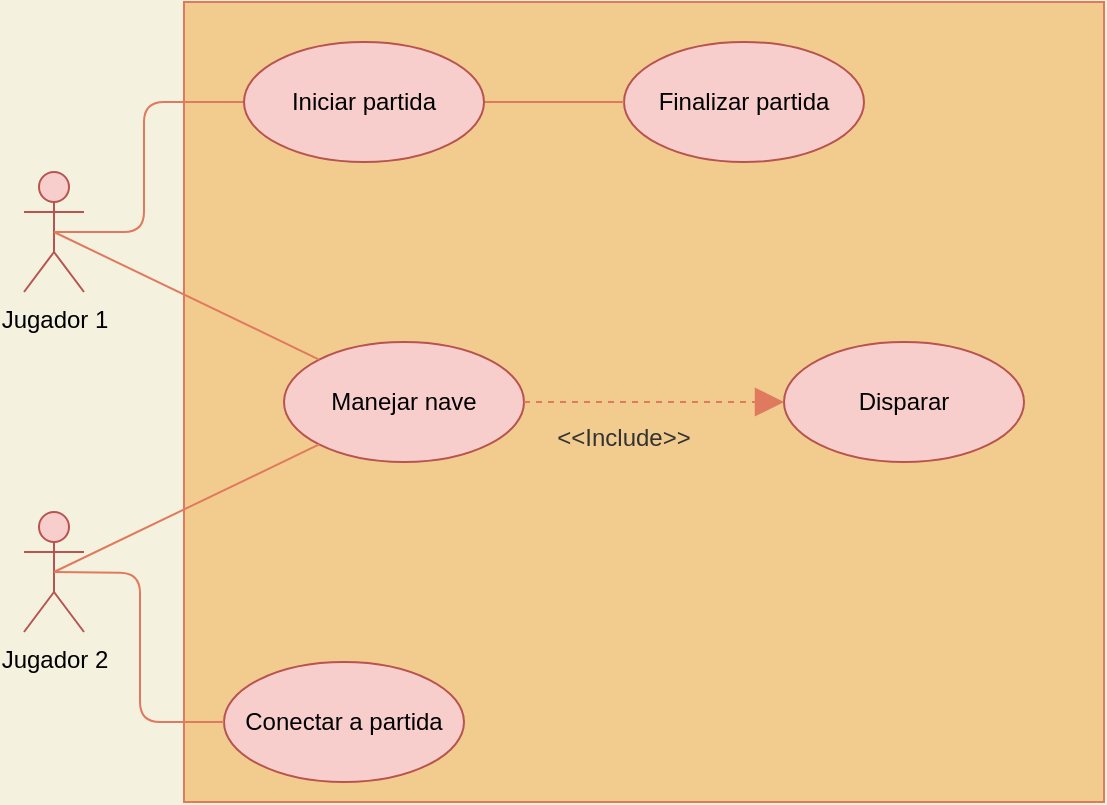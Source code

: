 <mxfile version="14.3.0" type="github"><diagram id="6kgjOH2YoebUZyhoihcM" name="Page-1"><mxGraphModel dx="871" dy="437" grid="1" gridSize="10" guides="1" tooltips="1" connect="1" arrows="1" fold="1" page="1" pageScale="1" pageWidth="827" pageHeight="1169" background="#F4F1DE" math="0" shadow="0"><root><mxCell id="0"/><mxCell id="1" parent="0"/><mxCell id="aP5YiY-fnJIJvlbnE2W6-2" value="Jugador 1" style="shape=umlActor;verticalLabelPosition=bottom;verticalAlign=top;html=1;rounded=0;sketch=0;strokeColor=#b85450;fillColor=#f8cecc;" vertex="1" parent="1"><mxGeometry x="130" y="105" width="30" height="60" as="geometry"/></mxCell><mxCell id="aP5YiY-fnJIJvlbnE2W6-3" value="Jugador 2" style="shape=umlActor;verticalLabelPosition=bottom;verticalAlign=top;html=1;rounded=0;sketch=0;strokeColor=#b85450;fillColor=#f8cecc;" vertex="1" parent="1"><mxGeometry x="130" y="275" width="30" height="60" as="geometry"/></mxCell><mxCell id="aP5YiY-fnJIJvlbnE2W6-4" value="" style="rounded=0;whiteSpace=wrap;html=1;sketch=0;strokeColor=#E07A5F;fillColor=#F2CC8F;fontColor=#393C56;" vertex="1" parent="1"><mxGeometry x="210" y="20" width="460" height="400" as="geometry"/></mxCell><mxCell id="aP5YiY-fnJIJvlbnE2W6-5" value="Finalizar partida" style="ellipse;whiteSpace=wrap;html=1;rounded=0;sketch=0;strokeColor=#b85450;fillColor=#f8cecc;" vertex="1" parent="1"><mxGeometry x="430" y="40" width="120" height="60" as="geometry"/></mxCell><mxCell id="aP5YiY-fnJIJvlbnE2W6-7" value="" style="endArrow=none;html=1;edgeStyle=orthogonalEdgeStyle;strokeColor=#E07A5F;fillColor=#F2CC8F;fontColor=#393C56;exitX=0.5;exitY=0.5;exitDx=0;exitDy=0;exitPerimeter=0;entryX=0;entryY=0.5;entryDx=0;entryDy=0;" edge="1" parent="1" source="aP5YiY-fnJIJvlbnE2W6-2" target="aP5YiY-fnJIJvlbnE2W6-5"><mxGeometry relative="1" as="geometry"><mxPoint x="360" y="230" as="sourcePoint"/><mxPoint x="520" y="230" as="targetPoint"/><Array as="points"><mxPoint x="190" y="135"/><mxPoint x="190" y="70"/></Array></mxGeometry></mxCell><mxCell id="aP5YiY-fnJIJvlbnE2W6-10" value="Conectar a partida" style="ellipse;whiteSpace=wrap;html=1;rounded=0;sketch=0;strokeColor=#b85450;fillColor=#f8cecc;" vertex="1" parent="1"><mxGeometry x="230" y="350" width="120" height="60" as="geometry"/></mxCell><mxCell id="aP5YiY-fnJIJvlbnE2W6-11" value="" style="endArrow=none;html=1;edgeStyle=orthogonalEdgeStyle;strokeColor=#E07A5F;fillColor=#F2CC8F;fontColor=#393C56;entryX=0;entryY=0.5;entryDx=0;entryDy=0;" edge="1" parent="1" target="aP5YiY-fnJIJvlbnE2W6-10"><mxGeometry relative="1" as="geometry"><mxPoint x="145" y="305" as="sourcePoint"/><mxPoint x="520" y="400" as="targetPoint"/></mxGeometry></mxCell><mxCell id="aP5YiY-fnJIJvlbnE2W6-12" value="Manejar nave" style="ellipse;whiteSpace=wrap;html=1;rounded=0;sketch=0;strokeColor=#b85450;fillColor=#f8cecc;" vertex="1" parent="1"><mxGeometry x="260" y="190" width="120" height="60" as="geometry"/></mxCell><mxCell id="aP5YiY-fnJIJvlbnE2W6-17" value="" style="endArrow=none;html=1;strokeColor=#E07A5F;fillColor=#F2CC8F;fontColor=#393C56;exitX=0.5;exitY=0.5;exitDx=0;exitDy=0;exitPerimeter=0;entryX=0;entryY=1;entryDx=0;entryDy=0;" edge="1" parent="1" source="aP5YiY-fnJIJvlbnE2W6-3" target="aP5YiY-fnJIJvlbnE2W6-12"><mxGeometry width="50" height="50" relative="1" as="geometry"><mxPoint x="420" y="250" as="sourcePoint"/><mxPoint x="470" y="200" as="targetPoint"/></mxGeometry></mxCell><mxCell id="aP5YiY-fnJIJvlbnE2W6-18" value="" style="endArrow=none;html=1;strokeColor=#E07A5F;fillColor=#F2CC8F;fontColor=#393C56;exitX=0.5;exitY=0.5;exitDx=0;exitDy=0;exitPerimeter=0;entryX=0;entryY=0;entryDx=0;entryDy=0;" edge="1" parent="1" source="aP5YiY-fnJIJvlbnE2W6-2" target="aP5YiY-fnJIJvlbnE2W6-12"><mxGeometry width="50" height="50" relative="1" as="geometry"><mxPoint x="155" y="315" as="sourcePoint"/><mxPoint x="327.574" y="251.213" as="targetPoint"/></mxGeometry></mxCell><mxCell id="aP5YiY-fnJIJvlbnE2W6-19" value="Disparar" style="ellipse;whiteSpace=wrap;html=1;rounded=0;sketch=0;strokeColor=#b85450;fillColor=#f8cecc;" vertex="1" parent="1"><mxGeometry x="510" y="190" width="120" height="60" as="geometry"/></mxCell><mxCell id="aP5YiY-fnJIJvlbnE2W6-26" value="Iniciar partida" style="ellipse;whiteSpace=wrap;html=1;rounded=0;sketch=0;strokeColor=#b85450;fillColor=#f8cecc;" vertex="1" parent="1"><mxGeometry x="240" y="40" width="120" height="60" as="geometry"/></mxCell><mxCell id="aP5YiY-fnJIJvlbnE2W6-27" value="" style="endArrow=block;dashed=1;endFill=1;endSize=12;html=1;strokeColor=#E07A5F;fillColor=#F2CC8F;fontColor=#393C56;exitX=1;exitY=0.5;exitDx=0;exitDy=0;" edge="1" parent="1" source="aP5YiY-fnJIJvlbnE2W6-12"><mxGeometry width="160" relative="1" as="geometry"><mxPoint x="360" y="230" as="sourcePoint"/><mxPoint x="510" y="220" as="targetPoint"/></mxGeometry></mxCell><mxCell id="aP5YiY-fnJIJvlbnE2W6-28" value="&lt;&lt;Include&gt;&gt;" style="text;align=center;fontStyle=0;verticalAlign=middle;spacingLeft=3;spacingRight=3;strokeColor=none;rotatable=0;points=[[0,0.5],[1,0.5]];portConstraint=eastwest;rounded=0;sketch=0;fillColor=#F2CC8F;fontColor=#333333;" vertex="1" parent="1"><mxGeometry x="390" y="224" width="80" height="26" as="geometry"/></mxCell></root></mxGraphModel></diagram></mxfile>
